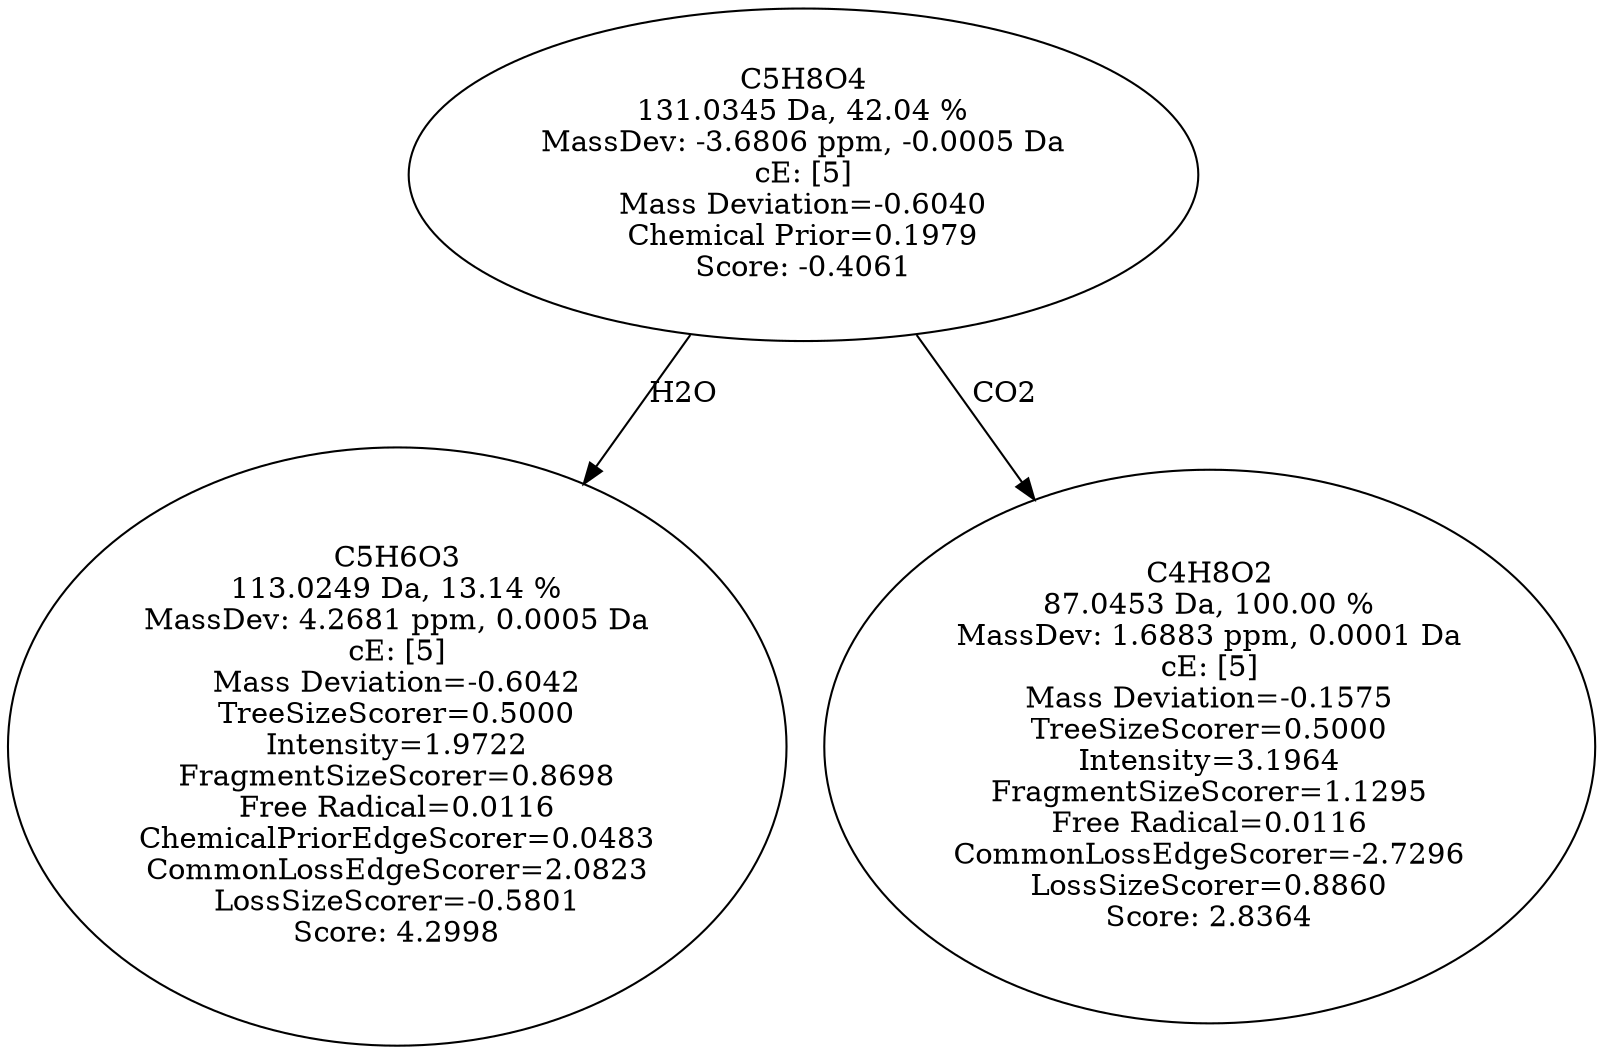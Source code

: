 strict digraph {
v1 [label="C5H6O3\n113.0249 Da, 13.14 %\nMassDev: 4.2681 ppm, 0.0005 Da\ncE: [5]\nMass Deviation=-0.6042\nTreeSizeScorer=0.5000\nIntensity=1.9722\nFragmentSizeScorer=0.8698\nFree Radical=0.0116\nChemicalPriorEdgeScorer=0.0483\nCommonLossEdgeScorer=2.0823\nLossSizeScorer=-0.5801\nScore: 4.2998"];
v2 [label="C4H8O2\n87.0453 Da, 100.00 %\nMassDev: 1.6883 ppm, 0.0001 Da\ncE: [5]\nMass Deviation=-0.1575\nTreeSizeScorer=0.5000\nIntensity=3.1964\nFragmentSizeScorer=1.1295\nFree Radical=0.0116\nCommonLossEdgeScorer=-2.7296\nLossSizeScorer=0.8860\nScore: 2.8364"];
v3 [label="C5H8O4\n131.0345 Da, 42.04 %\nMassDev: -3.6806 ppm, -0.0005 Da\ncE: [5]\nMass Deviation=-0.6040\nChemical Prior=0.1979\nScore: -0.4061"];
v3 -> v1 [label="H2O"];
v3 -> v2 [label="CO2"];
}